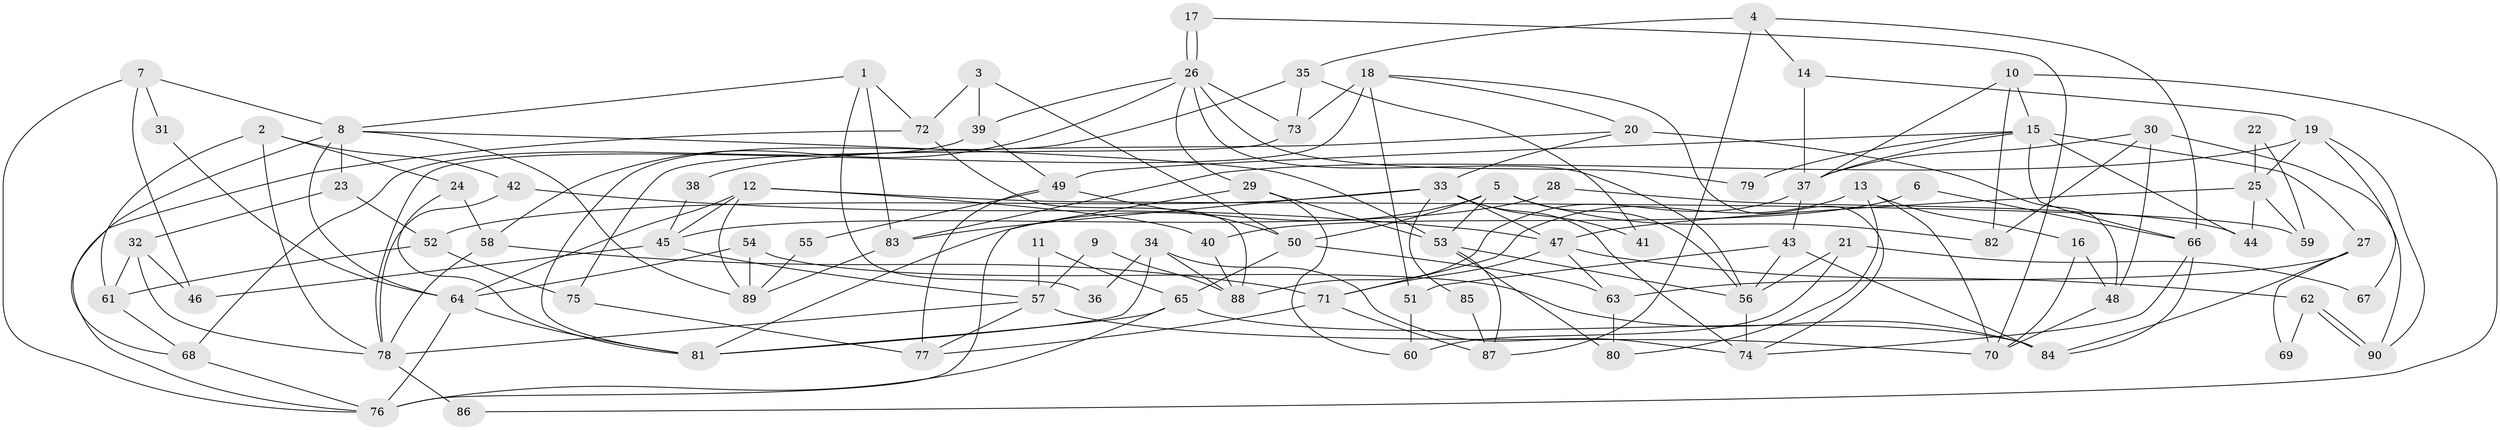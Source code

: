// Generated by graph-tools (version 1.1) at 2025/14/03/09/25 04:14:59]
// undirected, 90 vertices, 180 edges
graph export_dot {
graph [start="1"]
  node [color=gray90,style=filled];
  1;
  2;
  3;
  4;
  5;
  6;
  7;
  8;
  9;
  10;
  11;
  12;
  13;
  14;
  15;
  16;
  17;
  18;
  19;
  20;
  21;
  22;
  23;
  24;
  25;
  26;
  27;
  28;
  29;
  30;
  31;
  32;
  33;
  34;
  35;
  36;
  37;
  38;
  39;
  40;
  41;
  42;
  43;
  44;
  45;
  46;
  47;
  48;
  49;
  50;
  51;
  52;
  53;
  54;
  55;
  56;
  57;
  58;
  59;
  60;
  61;
  62;
  63;
  64;
  65;
  66;
  67;
  68;
  69;
  70;
  71;
  72;
  73;
  74;
  75;
  76;
  77;
  78;
  79;
  80;
  81;
  82;
  83;
  84;
  85;
  86;
  87;
  88;
  89;
  90;
  1 -- 8;
  1 -- 83;
  1 -- 36;
  1 -- 72;
  2 -- 78;
  2 -- 24;
  2 -- 42;
  2 -- 61;
  3 -- 39;
  3 -- 50;
  3 -- 72;
  4 -- 87;
  4 -- 66;
  4 -- 14;
  4 -- 35;
  5 -- 56;
  5 -- 50;
  5 -- 53;
  5 -- 81;
  5 -- 82;
  6 -- 40;
  6 -- 66;
  7 -- 76;
  7 -- 46;
  7 -- 8;
  7 -- 31;
  8 -- 53;
  8 -- 23;
  8 -- 64;
  8 -- 68;
  8 -- 89;
  9 -- 88;
  9 -- 57;
  10 -- 15;
  10 -- 82;
  10 -- 37;
  10 -- 86;
  11 -- 65;
  11 -- 57;
  12 -- 89;
  12 -- 64;
  12 -- 40;
  12 -- 45;
  12 -- 59;
  13 -- 16;
  13 -- 71;
  13 -- 70;
  13 -- 80;
  14 -- 37;
  14 -- 19;
  15 -- 66;
  15 -- 49;
  15 -- 27;
  15 -- 37;
  15 -- 44;
  15 -- 79;
  16 -- 70;
  16 -- 48;
  17 -- 70;
  17 -- 26;
  17 -- 26;
  18 -- 74;
  18 -- 73;
  18 -- 20;
  18 -- 51;
  18 -- 78;
  19 -- 90;
  19 -- 25;
  19 -- 67;
  19 -- 83;
  20 -- 33;
  20 -- 38;
  20 -- 48;
  21 -- 56;
  21 -- 60;
  21 -- 67;
  22 -- 25;
  22 -- 59;
  23 -- 32;
  23 -- 52;
  24 -- 58;
  24 -- 81;
  25 -- 47;
  25 -- 44;
  25 -- 59;
  26 -- 29;
  26 -- 39;
  26 -- 56;
  26 -- 58;
  26 -- 73;
  26 -- 79;
  27 -- 63;
  27 -- 69;
  27 -- 84;
  28 -- 44;
  28 -- 45;
  29 -- 76;
  29 -- 53;
  29 -- 60;
  30 -- 37;
  30 -- 48;
  30 -- 82;
  30 -- 90;
  31 -- 64;
  32 -- 61;
  32 -- 78;
  32 -- 46;
  33 -- 52;
  33 -- 83;
  33 -- 41;
  33 -- 47;
  33 -- 74;
  33 -- 85;
  34 -- 81;
  34 -- 88;
  34 -- 36;
  34 -- 74;
  35 -- 81;
  35 -- 41;
  35 -- 73;
  37 -- 43;
  37 -- 88;
  38 -- 45;
  39 -- 68;
  39 -- 49;
  40 -- 88;
  42 -- 47;
  42 -- 78;
  43 -- 56;
  43 -- 51;
  43 -- 84;
  45 -- 57;
  45 -- 46;
  47 -- 63;
  47 -- 62;
  47 -- 71;
  48 -- 70;
  49 -- 77;
  49 -- 50;
  49 -- 55;
  50 -- 65;
  50 -- 63;
  51 -- 60;
  52 -- 61;
  52 -- 75;
  53 -- 56;
  53 -- 80;
  53 -- 87;
  54 -- 64;
  54 -- 84;
  54 -- 89;
  55 -- 89;
  56 -- 74;
  57 -- 77;
  57 -- 78;
  57 -- 70;
  58 -- 78;
  58 -- 71;
  61 -- 68;
  62 -- 90;
  62 -- 90;
  62 -- 69;
  63 -- 80;
  64 -- 76;
  64 -- 81;
  65 -- 81;
  65 -- 84;
  65 -- 76;
  66 -- 84;
  66 -- 74;
  68 -- 76;
  71 -- 77;
  71 -- 87;
  72 -- 76;
  72 -- 88;
  73 -- 75;
  75 -- 77;
  78 -- 86;
  83 -- 89;
  85 -- 87;
}
